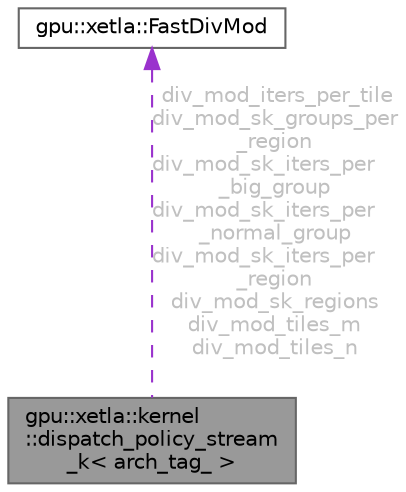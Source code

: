 digraph "gpu::xetla::kernel::dispatch_policy_stream_k&lt; arch_tag_ &gt;"
{
 // LATEX_PDF_SIZE
  bgcolor="transparent";
  edge [fontname=Helvetica,fontsize=10,labelfontname=Helvetica,labelfontsize=10];
  node [fontname=Helvetica,fontsize=10,shape=box,height=0.2,width=0.4];
  Node1 [id="Node000001",label="gpu::xetla::kernel\l::dispatch_policy_stream\l_k\< arch_tag_ \>",height=0.2,width=0.4,color="gray40", fillcolor="grey60", style="filled", fontcolor="black",tooltip="StreamK GEMM implementation."];
  Node2 -> Node1 [id="edge1_Node000001_Node000002",dir="back",color="darkorchid3",style="dashed",tooltip=" ",label=" div_mod_iters_per_tile\ndiv_mod_sk_groups_per\l_region\ndiv_mod_sk_iters_per\l_big_group\ndiv_mod_sk_iters_per\l_normal_group\ndiv_mod_sk_iters_per\l_region\ndiv_mod_sk_regions\ndiv_mod_tiles_m\ndiv_mod_tiles_n",fontcolor="grey" ];
  Node2 [id="Node000002",label="gpu::xetla::FastDivMod",height=0.2,width=0.4,color="gray40", fillcolor="white", style="filled",URL="$structgpu_1_1xetla_1_1FastDivMod.html",tooltip="Fast division + modulus operation Host code pre-computes values to avoid expensive operations in kern..."];
}
